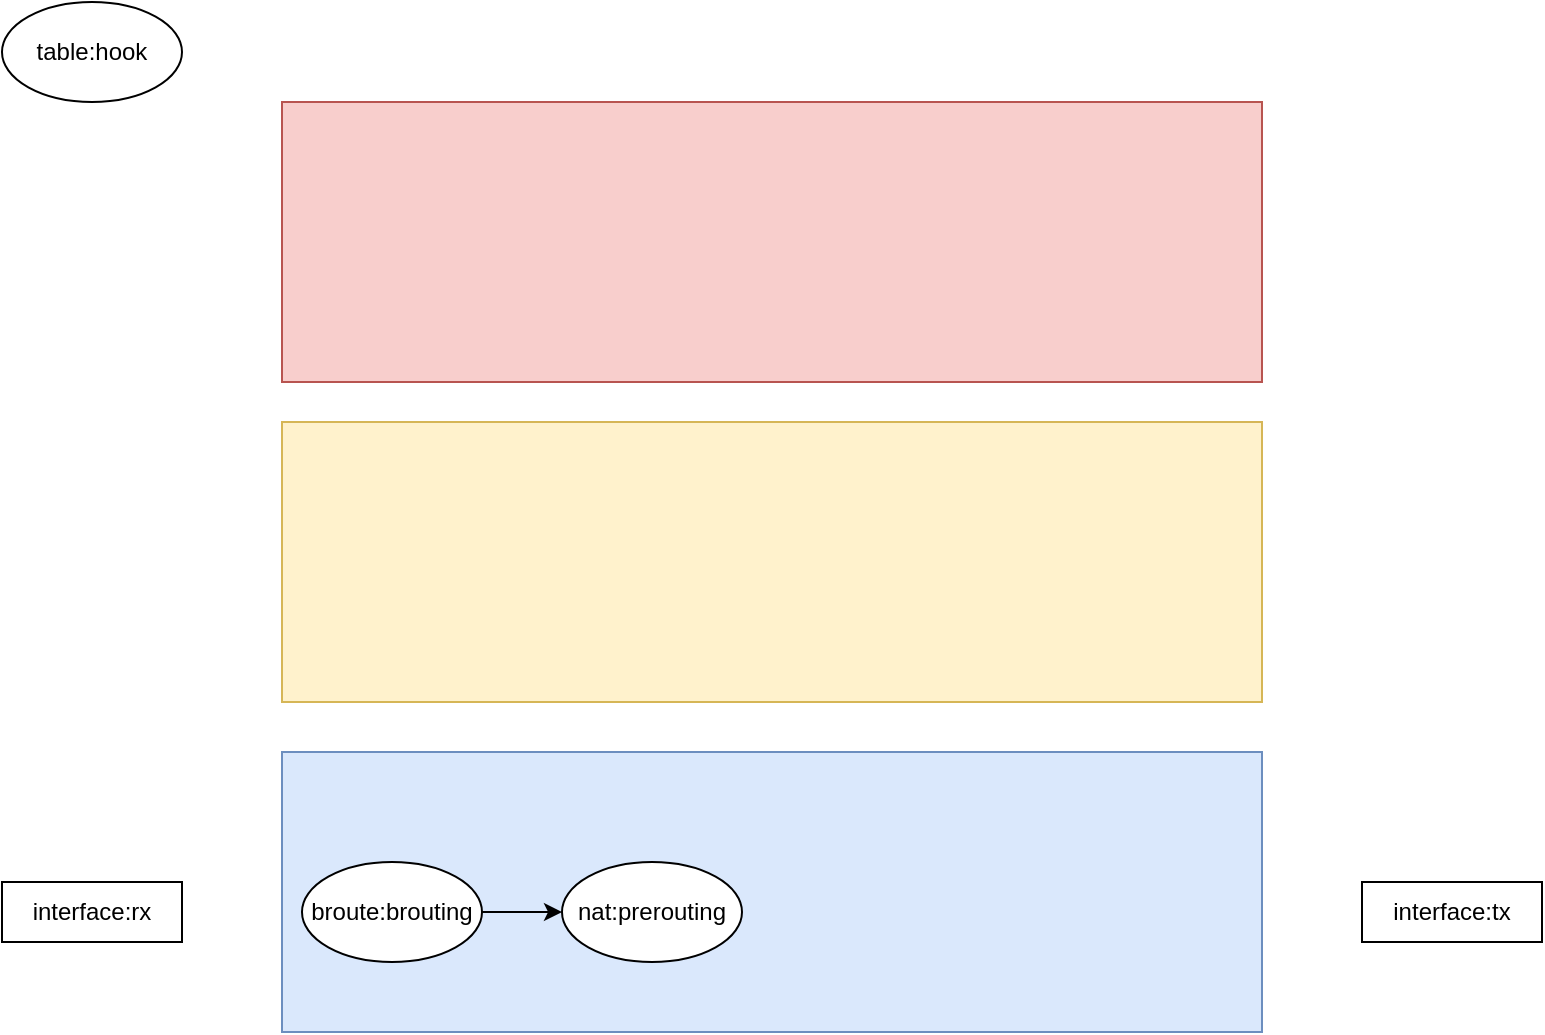 <mxfile version="21.8.0" type="github">
  <diagram name="Page-1" id="O-DtbCQS7p7k63Vlg2mI">
    <mxGraphModel dx="908" dy="638" grid="1" gridSize="10" guides="1" tooltips="1" connect="1" arrows="1" fold="1" page="1" pageScale="1" pageWidth="827" pageHeight="1169" math="0" shadow="0">
      <root>
        <mxCell id="0" />
        <mxCell id="1" parent="0" />
        <mxCell id="Im13fHDTVKZnKT70n9no-1" value="" style="rounded=0;whiteSpace=wrap;html=1;fillColor=#fff2cc;strokeColor=#d6b656;" vertex="1" parent="1">
          <mxGeometry x="160" y="280" width="490" height="140" as="geometry" />
        </mxCell>
        <mxCell id="Im13fHDTVKZnKT70n9no-3" value="" style="rounded=0;whiteSpace=wrap;html=1;fillColor=#dae8fc;strokeColor=#6c8ebf;" vertex="1" parent="1">
          <mxGeometry x="160" y="445" width="490" height="140" as="geometry" />
        </mxCell>
        <mxCell id="Im13fHDTVKZnKT70n9no-8" value="table:hook" style="ellipse;whiteSpace=wrap;html=1;" vertex="1" parent="1">
          <mxGeometry x="20" y="70" width="90" height="50" as="geometry" />
        </mxCell>
        <mxCell id="Im13fHDTVKZnKT70n9no-11" style="edgeStyle=orthogonalEdgeStyle;rounded=0;orthogonalLoop=1;jettySize=auto;html=1;exitX=1;exitY=0.5;exitDx=0;exitDy=0;" edge="1" parent="1" source="Im13fHDTVKZnKT70n9no-9" target="Im13fHDTVKZnKT70n9no-10">
          <mxGeometry relative="1" as="geometry" />
        </mxCell>
        <mxCell id="Im13fHDTVKZnKT70n9no-9" value="broute:brouting" style="ellipse;whiteSpace=wrap;html=1;" vertex="1" parent="1">
          <mxGeometry x="170" y="500" width="90" height="50" as="geometry" />
        </mxCell>
        <mxCell id="Im13fHDTVKZnKT70n9no-10" value="nat:prerouting" style="ellipse;whiteSpace=wrap;html=1;" vertex="1" parent="1">
          <mxGeometry x="300" y="500" width="90" height="50" as="geometry" />
        </mxCell>
        <mxCell id="Im13fHDTVKZnKT70n9no-12" value="" style="rounded=0;whiteSpace=wrap;html=1;fillColor=#f8cecc;strokeColor=#b85450;" vertex="1" parent="1">
          <mxGeometry x="160" y="120" width="490" height="140" as="geometry" />
        </mxCell>
        <mxCell id="Im13fHDTVKZnKT70n9no-13" value="interface:rx" style="html=1;whiteSpace=wrap;" vertex="1" parent="1">
          <mxGeometry x="20" y="510" width="90" height="30" as="geometry" />
        </mxCell>
        <mxCell id="Im13fHDTVKZnKT70n9no-14" value="interface:tx" style="html=1;whiteSpace=wrap;" vertex="1" parent="1">
          <mxGeometry x="700" y="510" width="90" height="30" as="geometry" />
        </mxCell>
      </root>
    </mxGraphModel>
  </diagram>
</mxfile>
